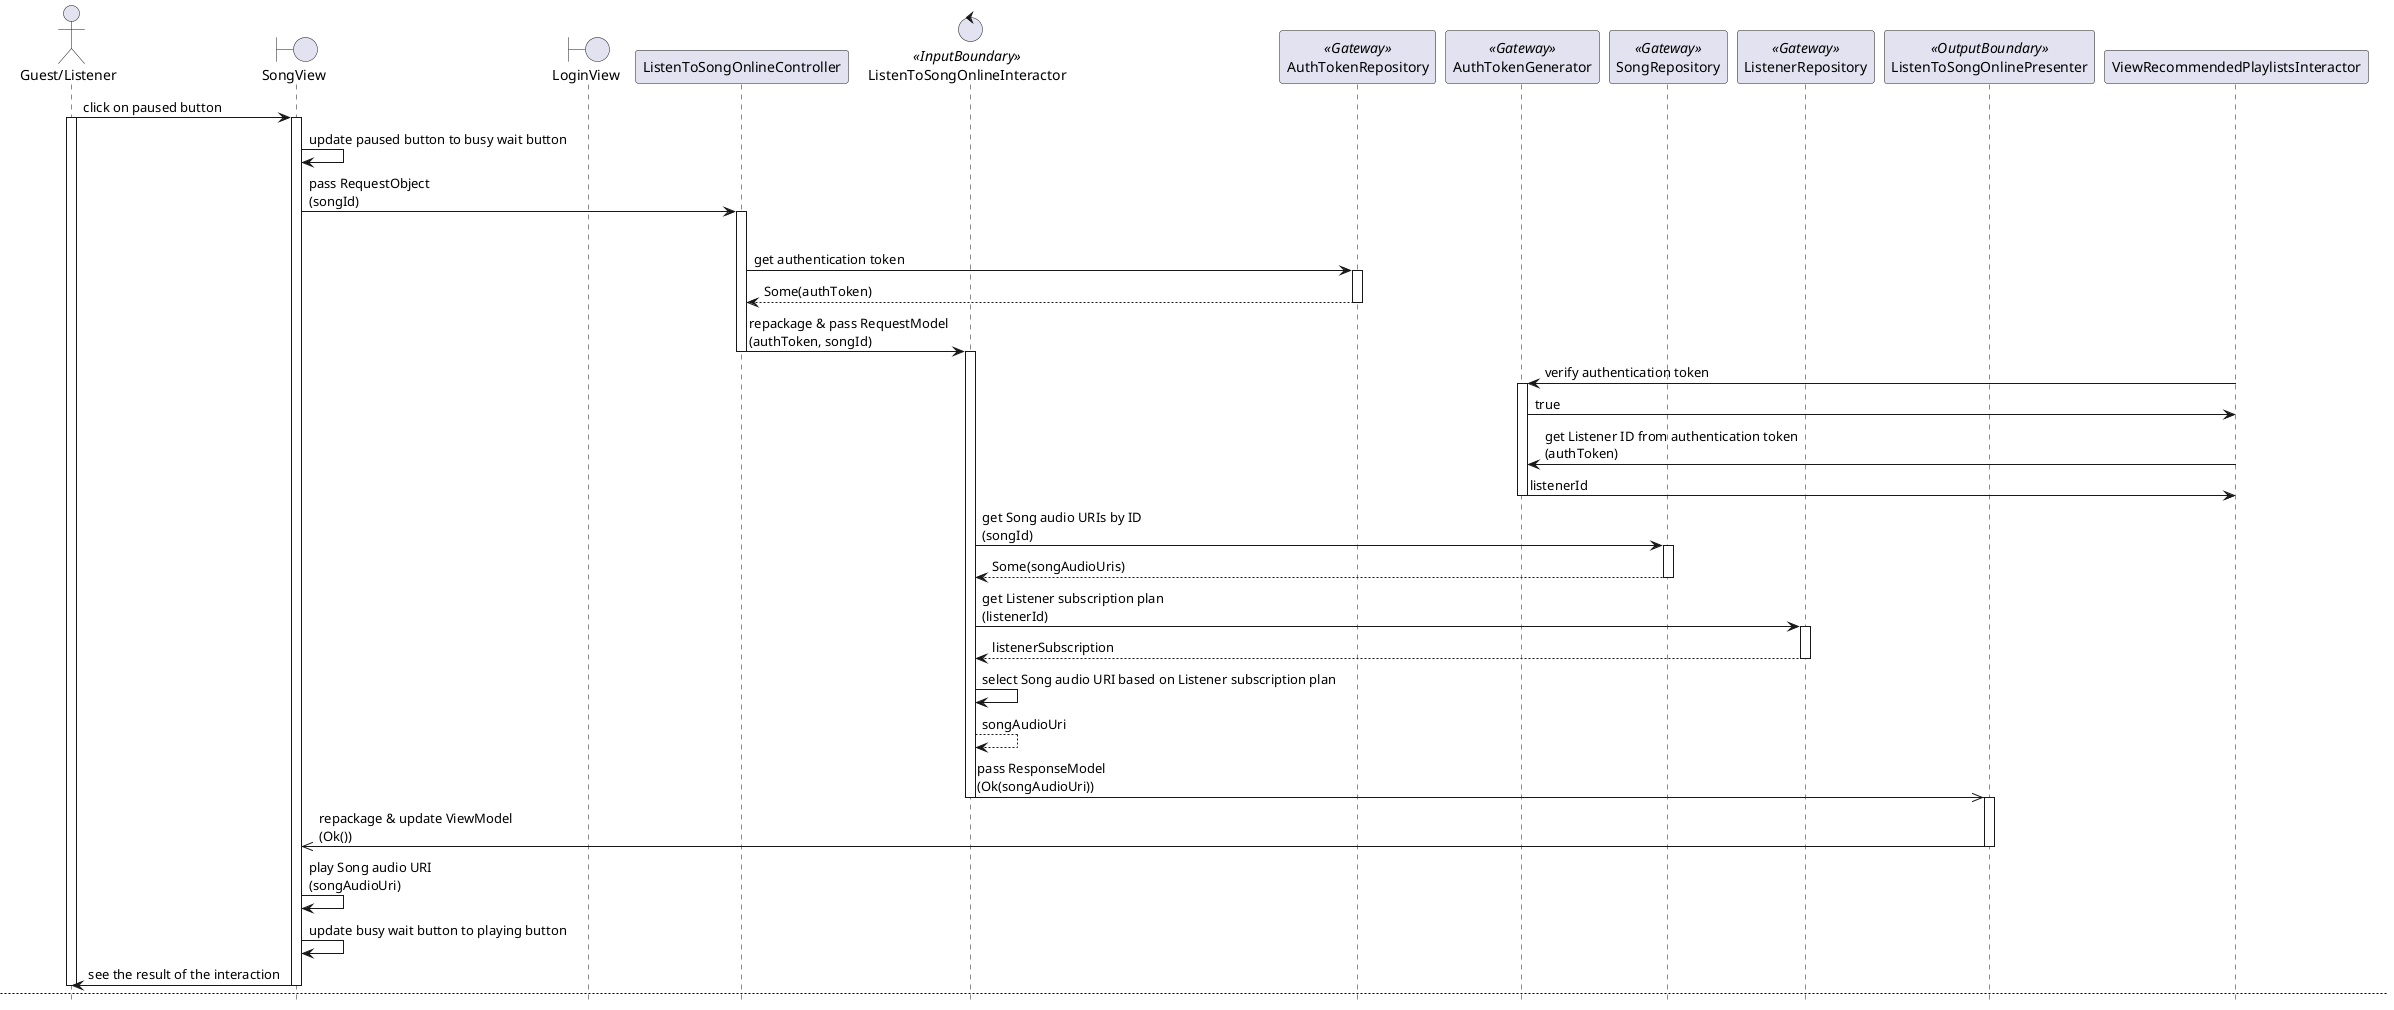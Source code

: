 @startuml

hide footbox
skinparam BackgroundColor transparent

actor "Guest/Listener"
boundary SongView
boundary LoginView
participant ListenToSongOnlineController
control ListenToSongOnlineInteractor <<InputBoundary>>
participant AuthTokenRepository <<Gateway>>
participant AuthTokenGenerator <<Gateway>>
participant SongRepository <<Gateway>>
participant ListenerRepository <<Gateway>>
participant ListenToSongOnlinePresenter <<OutputBoundary>>

"Guest/Listener" -> SongView: click on paused button
activate "Guest/Listener"
activate SongView

SongView -> SongView: update paused button to busy wait button
SongView -> ListenToSongOnlineController: pass RequestObject\n(songId)
activate ListenToSongOnlineController

alt OK
    ListenToSongOnlineController -> AuthTokenRepository: get authentication token
    activate AuthTokenRepository
    return Some(authToken)
    deactivate AuthTokenRepository

    ListenToSongOnlineController -> ListenToSongOnlineInteractor: repackage & pass RequestModel\n(authToken, songId)
    deactivate ListenToSongOnlineController
    activate ListenToSongOnlineInteractor

    ViewRecommendedPlaylistsInteractor -> AuthTokenGenerator: verify authentication token
    activate AuthTokenGenerator
    ViewRecommendedPlaylistsInteractor <- AuthTokenGenerator: true

    ViewRecommendedPlaylistsInteractor -> AuthTokenGenerator: get Listener ID from authentication token\n(authToken)
    ViewRecommendedPlaylistsInteractor <- AuthTokenGenerator: listenerId
    deactivate AuthTokenGenerator

    ListenToSongOnlineInteractor -> SongRepository: get Song audio URIs by ID\n(songId)
    activate SongRepository
    return Some(songAudioUris)
    deactivate SongRepository

    ListenToSongOnlineInteractor -> ListenerRepository: get Listener subscription plan\n(listenerId)
    activate ListenerRepository
    return listenerSubscription
    deactivate ListenerRepository

    ListenToSongOnlineInteractor -> ListenToSongOnlineInteractor: select Song audio URI based on Listener subscription plan
    return songAudioUri
    
    ListenToSongOnlineInteractor ->> ListenToSongOnlinePresenter: pass ResponseModel\n(Ok(songAudioUri))
    deactivate ListenToSongOnlineInteractor
    activate ListenToSongOnlinePresenter

    ListenToSongOnlinePresenter ->> SongView: repackage & update ViewModel\n(Ok())
    deactivate ListenToSongOnlinePresenter

    SongView -> SongView: play Song audio URI\n(songAudioUri)
    SongView -> SongView: update busy wait button to playing button
    SongView -> "Guest/Listener": see the result of the interaction
    deactivate SongView
    deactivate "Guest/Listener"

    newpage

else Error: Authentication token not found
    ListenToSongOnlineController -> AuthTokenRepository: get authentication token
    activate ListenToSongOnlineController
    activate "Guest/Listener"
    activate SongView
    activate AuthTokenRepository
    return None
    deactivate AuthTokenRepository

    ListenToSongOnlineController -> LoginView: redirect
    deactivate SongView
    deactivate ListenToSongOnlineController
    activate LoginView

    LoginView -> "Guest/Listener": see the result of the interaction
    deactivate LoginView
    deactivate "Guest/Listener"

else Error: Authentication token invalid
    ListenToSongOnlineController -> AuthTokenRepository: get authentication token
    activate ListenToSongOnlineController
    activate "Guest/Listener"
    activate SongView
    activate AuthTokenRepository
    return Some(authToken)
    deactivate AuthTokenRepository

    ListenToSongOnlineController -> ListenToSongOnlineInteractor: repackage & pass RequestModel\n(authToken, songId)
    deactivate ListenToSongOnlineController
    activate ListenToSongOnlineInteractor

    ListenToSongOnlineInteractor -> AuthTokenGenerator: verify authentication token
    activate AuthTokenGenerator
    return false
    deactivate AuthTokenGenerator

    ListenToSongOnlineInteractor ->> ListenToSongOnlinePresenter: pass ResponseModel\n(Err(AuthTokenInvalid))
    deactivate ListenToSongOnlineInteractor
    activate ListenToSongOnlinePresenter

    ListenToSongOnlinePresenter ->> SongView: repackage & update ViewModel\n(Err(AuthTokenInvalid))
    deactivate ListenToSongOnlinePresenter

    SongView -> LoginView: redirect
    deactivate SongView
    activate LoginView

    LoginView -> "Guest/Listener": see the result of the interaction
    deactivate LoginView
    deactivate "Guest/Listener"

@enduml
